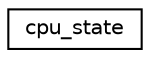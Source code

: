 digraph "Graphical Class Hierarchy"
{
 // LATEX_PDF_SIZE
  edge [fontname="Helvetica",fontsize="10",labelfontname="Helvetica",labelfontsize="10"];
  node [fontname="Helvetica",fontsize="10",shape=record];
  rankdir="LR";
  Node0 [label="cpu_state",height=0.2,width=0.4,color="black", fillcolor="white", style="filled",URL="$structcpu__state.html",tooltip="Represents the state of the CPU."];
}
